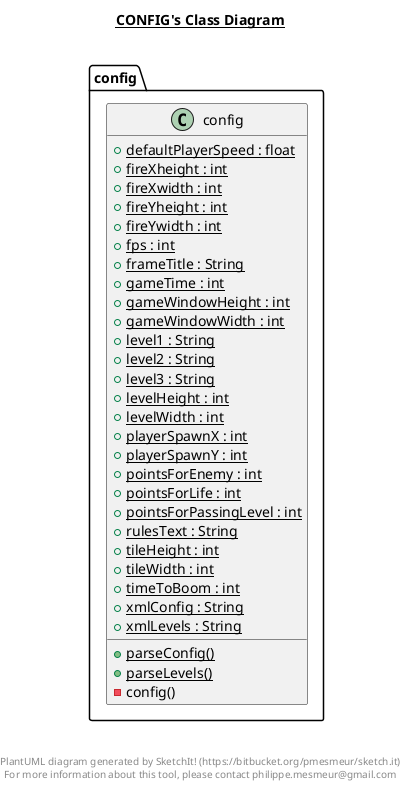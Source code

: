 @startuml

title __CONFIG's Class Diagram__\n

  namespace config {
    class config.config {
        {static} + defaultPlayerSpeed : float
        {static} + fireXheight : int
        {static} + fireXwidth : int
        {static} + fireYheight : int
        {static} + fireYwidth : int
        {static} + fps : int
        {static} + frameTitle : String
        {static} + gameTime : int
        {static} + gameWindowHeight : int
        {static} + gameWindowWidth : int
        {static} + level1 : String
        {static} + level2 : String
        {static} + level3 : String
        {static} + levelHeight : int
        {static} + levelWidth : int
        {static} + playerSpawnX : int
        {static} + playerSpawnY : int
        {static} + pointsForEnemy : int
        {static} + pointsForLife : int
        {static} + pointsForPassingLevel : int
        {static} + rulesText : String
        {static} + tileHeight : int
        {static} + tileWidth : int
        {static} + timeToBoom : int
        {static} + xmlConfig : String
        {static} + xmlLevels : String
        {static} + parseConfig()
        {static} + parseLevels()
        - config()
    }
  }
  



right footer


PlantUML diagram generated by SketchIt! (https://bitbucket.org/pmesmeur/sketch.it)
For more information about this tool, please contact philippe.mesmeur@gmail.com
endfooter

@enduml
